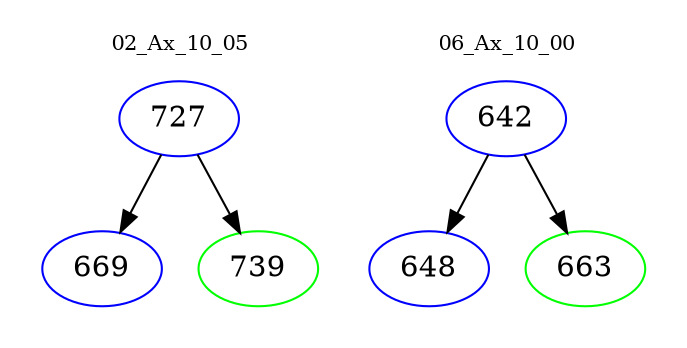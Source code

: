 digraph{
subgraph cluster_0 {
color = white
label = "02_Ax_10_05";
fontsize=10;
T0_727 [label="727", color="blue"]
T0_727 -> T0_669 [color="black"]
T0_669 [label="669", color="blue"]
T0_727 -> T0_739 [color="black"]
T0_739 [label="739", color="green"]
}
subgraph cluster_1 {
color = white
label = "06_Ax_10_00";
fontsize=10;
T1_642 [label="642", color="blue"]
T1_642 -> T1_648 [color="black"]
T1_648 [label="648", color="blue"]
T1_642 -> T1_663 [color="black"]
T1_663 [label="663", color="green"]
}
}
